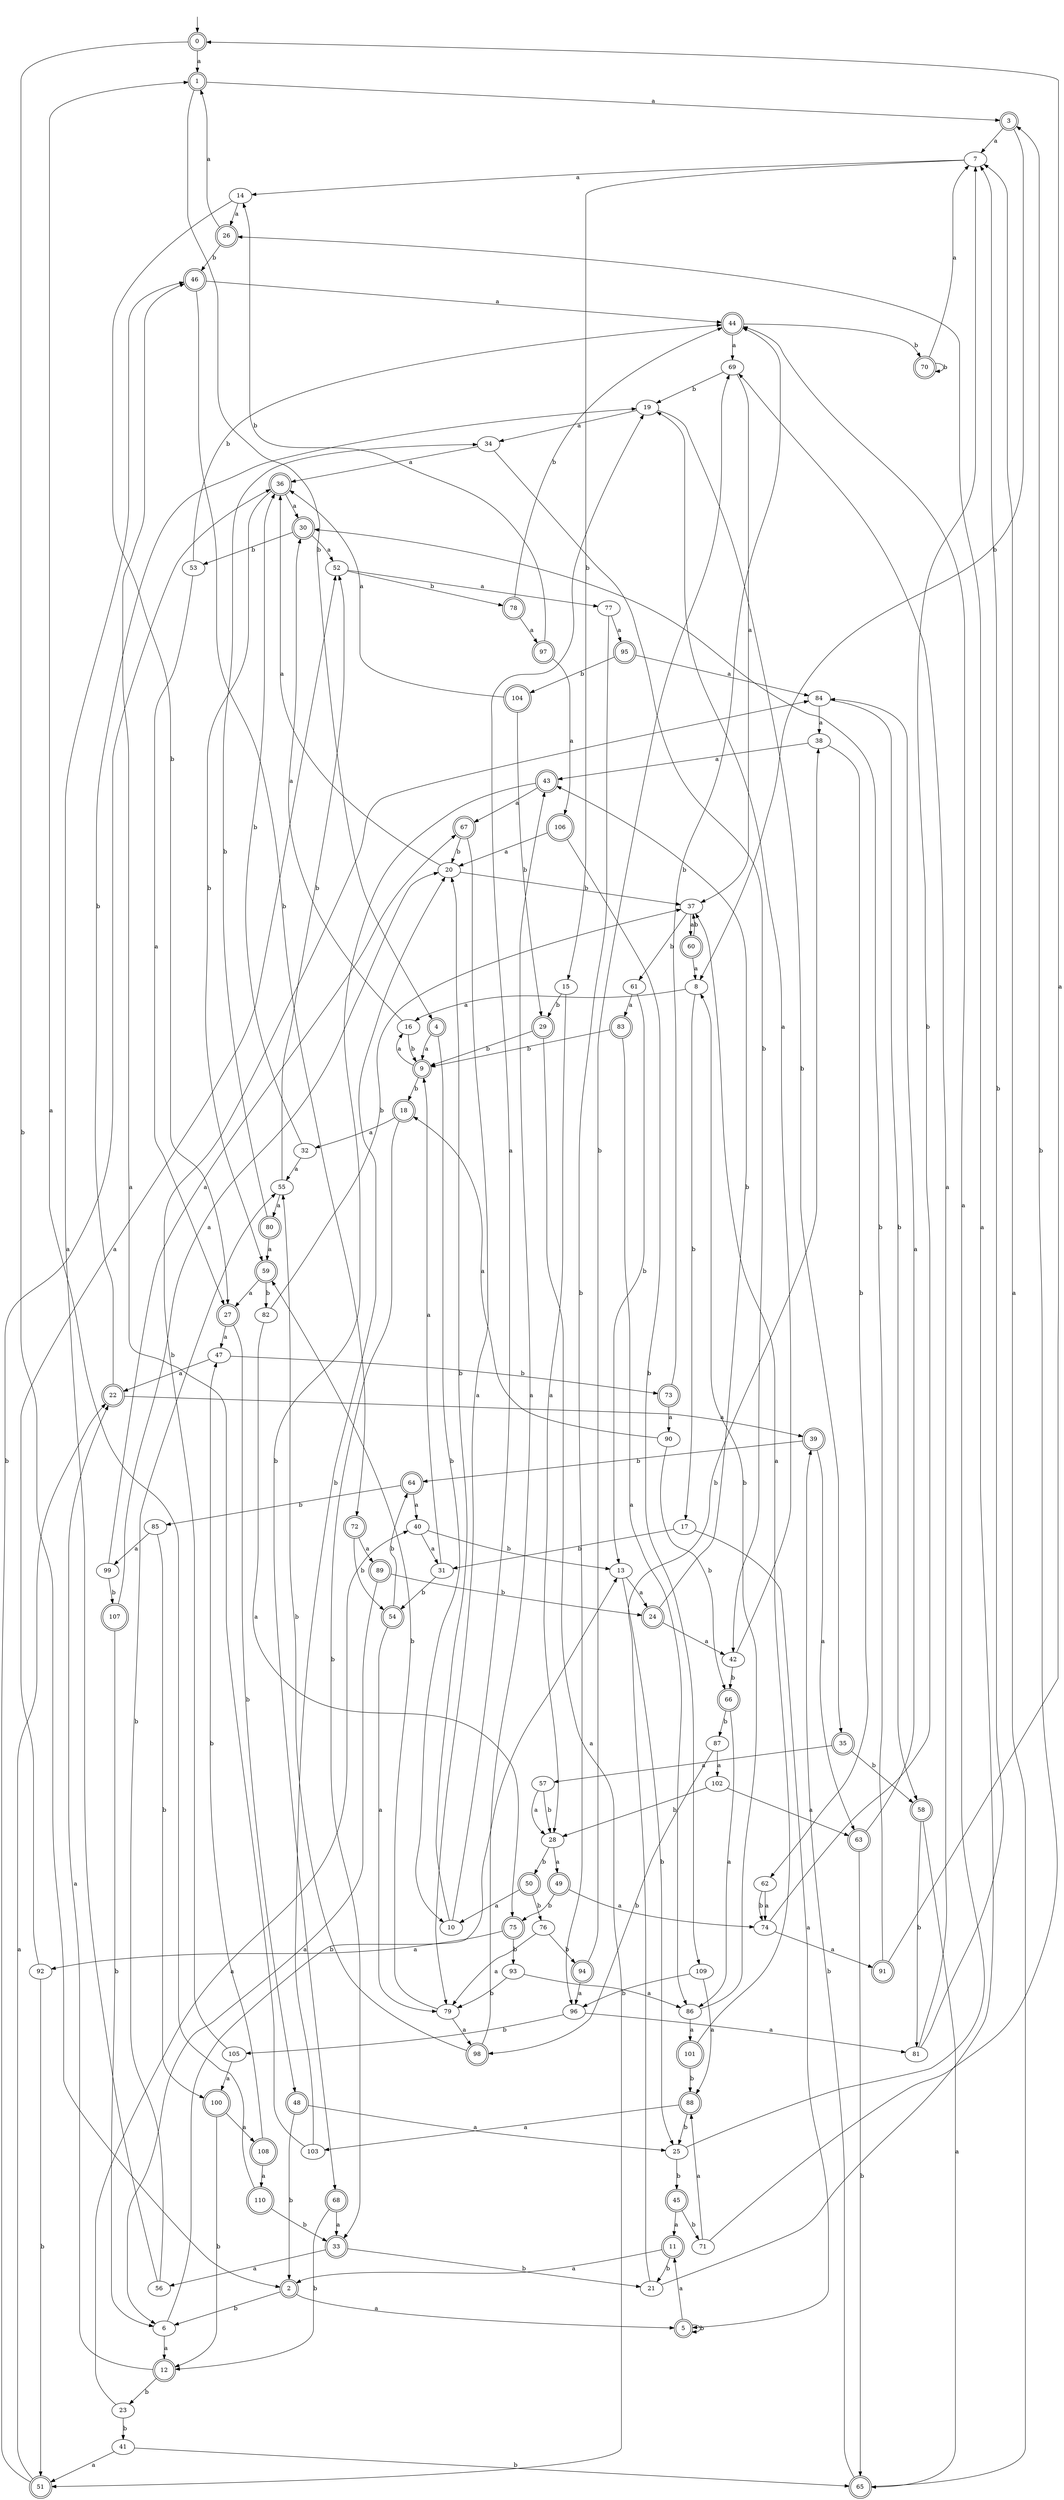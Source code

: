 digraph RandomDFA {
  __start0 [label="", shape=none];
  __start0 -> 0 [label=""];
  0 [shape=circle] [shape=doublecircle]
  0 -> 1 [label="a"]
  0 -> 2 [label="b"]
  1 [shape=doublecircle]
  1 -> 3 [label="a"]
  1 -> 4 [label="b"]
  2 [shape=doublecircle]
  2 -> 5 [label="a"]
  2 -> 6 [label="b"]
  3 [shape=doublecircle]
  3 -> 7 [label="a"]
  3 -> 8 [label="b"]
  4 [shape=doublecircle]
  4 -> 9 [label="a"]
  4 -> 10 [label="b"]
  5 [shape=doublecircle]
  5 -> 11 [label="a"]
  5 -> 5 [label="b"]
  6
  6 -> 12 [label="a"]
  6 -> 13 [label="b"]
  7
  7 -> 14 [label="a"]
  7 -> 15 [label="b"]
  8
  8 -> 16 [label="a"]
  8 -> 17 [label="b"]
  9 [shape=doublecircle]
  9 -> 16 [label="a"]
  9 -> 18 [label="b"]
  10
  10 -> 19 [label="a"]
  10 -> 20 [label="b"]
  11 [shape=doublecircle]
  11 -> 2 [label="a"]
  11 -> 21 [label="b"]
  12 [shape=doublecircle]
  12 -> 22 [label="a"]
  12 -> 23 [label="b"]
  13
  13 -> 24 [label="a"]
  13 -> 25 [label="b"]
  14
  14 -> 26 [label="a"]
  14 -> 27 [label="b"]
  15
  15 -> 28 [label="a"]
  15 -> 29 [label="b"]
  16
  16 -> 30 [label="a"]
  16 -> 9 [label="b"]
  17
  17 -> 5 [label="a"]
  17 -> 31 [label="b"]
  18 [shape=doublecircle]
  18 -> 32 [label="a"]
  18 -> 33 [label="b"]
  19
  19 -> 34 [label="a"]
  19 -> 35 [label="b"]
  20
  20 -> 36 [label="a"]
  20 -> 37 [label="b"]
  21
  21 -> 26 [label="a"]
  21 -> 38 [label="b"]
  22 [shape=doublecircle]
  22 -> 39 [label="a"]
  22 -> 19 [label="b"]
  23
  23 -> 40 [label="a"]
  23 -> 41 [label="b"]
  24 [shape=doublecircle]
  24 -> 42 [label="a"]
  24 -> 43 [label="b"]
  25
  25 -> 44 [label="a"]
  25 -> 45 [label="b"]
  26 [shape=doublecircle]
  26 -> 1 [label="a"]
  26 -> 46 [label="b"]
  27 [shape=doublecircle]
  27 -> 47 [label="a"]
  27 -> 48 [label="b"]
  28
  28 -> 49 [label="a"]
  28 -> 50 [label="b"]
  29 [shape=doublecircle]
  29 -> 51 [label="a"]
  29 -> 9 [label="b"]
  30 [shape=doublecircle]
  30 -> 52 [label="a"]
  30 -> 53 [label="b"]
  31
  31 -> 9 [label="a"]
  31 -> 54 [label="b"]
  32
  32 -> 55 [label="a"]
  32 -> 36 [label="b"]
  33 [shape=doublecircle]
  33 -> 56 [label="a"]
  33 -> 21 [label="b"]
  34
  34 -> 36 [label="a"]
  34 -> 42 [label="b"]
  35 [shape=doublecircle]
  35 -> 57 [label="a"]
  35 -> 58 [label="b"]
  36 [shape=doublecircle]
  36 -> 30 [label="a"]
  36 -> 59 [label="b"]
  37
  37 -> 60 [label="a"]
  37 -> 61 [label="b"]
  38
  38 -> 43 [label="a"]
  38 -> 62 [label="b"]
  39 [shape=doublecircle]
  39 -> 63 [label="a"]
  39 -> 64 [label="b"]
  40
  40 -> 31 [label="a"]
  40 -> 13 [label="b"]
  41
  41 -> 51 [label="a"]
  41 -> 65 [label="b"]
  42
  42 -> 19 [label="a"]
  42 -> 66 [label="b"]
  43 [shape=doublecircle]
  43 -> 67 [label="a"]
  43 -> 68 [label="b"]
  44 [shape=doublecircle]
  44 -> 69 [label="a"]
  44 -> 70 [label="b"]
  45 [shape=doublecircle]
  45 -> 11 [label="a"]
  45 -> 71 [label="b"]
  46 [shape=doublecircle]
  46 -> 44 [label="a"]
  46 -> 72 [label="b"]
  47
  47 -> 22 [label="a"]
  47 -> 73 [label="b"]
  48 [shape=doublecircle]
  48 -> 25 [label="a"]
  48 -> 2 [label="b"]
  49 [shape=doublecircle]
  49 -> 74 [label="a"]
  49 -> 75 [label="b"]
  50 [shape=doublecircle]
  50 -> 10 [label="a"]
  50 -> 76 [label="b"]
  51 [shape=doublecircle]
  51 -> 22 [label="a"]
  51 -> 36 [label="b"]
  52
  52 -> 77 [label="a"]
  52 -> 78 [label="b"]
  53
  53 -> 27 [label="a"]
  53 -> 44 [label="b"]
  54 [shape=doublecircle]
  54 -> 79 [label="a"]
  54 -> 64 [label="b"]
  55
  55 -> 80 [label="a"]
  55 -> 52 [label="b"]
  56
  56 -> 46 [label="a"]
  56 -> 55 [label="b"]
  57
  57 -> 28 [label="a"]
  57 -> 28 [label="b"]
  58 [shape=doublecircle]
  58 -> 65 [label="a"]
  58 -> 81 [label="b"]
  59 [shape=doublecircle]
  59 -> 27 [label="a"]
  59 -> 82 [label="b"]
  60 [shape=doublecircle]
  60 -> 8 [label="a"]
  60 -> 37 [label="b"]
  61
  61 -> 83 [label="a"]
  61 -> 13 [label="b"]
  62
  62 -> 74 [label="a"]
  62 -> 74 [label="b"]
  63 [shape=doublecircle]
  63 -> 84 [label="a"]
  63 -> 65 [label="b"]
  64 [shape=doublecircle]
  64 -> 40 [label="a"]
  64 -> 85 [label="b"]
  65 [shape=doublecircle]
  65 -> 7 [label="a"]
  65 -> 39 [label="b"]
  66 [shape=doublecircle]
  66 -> 86 [label="a"]
  66 -> 87 [label="b"]
  67 [shape=doublecircle]
  67 -> 79 [label="a"]
  67 -> 20 [label="b"]
  68 [shape=doublecircle]
  68 -> 33 [label="a"]
  68 -> 12 [label="b"]
  69
  69 -> 37 [label="a"]
  69 -> 19 [label="b"]
  70 [shape=doublecircle]
  70 -> 7 [label="a"]
  70 -> 70 [label="b"]
  71
  71 -> 88 [label="a"]
  71 -> 3 [label="b"]
  72 [shape=doublecircle]
  72 -> 89 [label="a"]
  72 -> 54 [label="b"]
  73 [shape=doublecircle]
  73 -> 90 [label="a"]
  73 -> 44 [label="b"]
  74
  74 -> 91 [label="a"]
  74 -> 7 [label="b"]
  75 [shape=doublecircle]
  75 -> 92 [label="a"]
  75 -> 93 [label="b"]
  76
  76 -> 79 [label="a"]
  76 -> 94 [label="b"]
  77
  77 -> 95 [label="a"]
  77 -> 96 [label="b"]
  78 [shape=doublecircle]
  78 -> 97 [label="a"]
  78 -> 44 [label="b"]
  79
  79 -> 98 [label="a"]
  79 -> 59 [label="b"]
  80 [shape=doublecircle]
  80 -> 59 [label="a"]
  80 -> 34 [label="b"]
  81
  81 -> 69 [label="a"]
  81 -> 7 [label="b"]
  82
  82 -> 75 [label="a"]
  82 -> 37 [label="b"]
  83 [shape=doublecircle]
  83 -> 86 [label="a"]
  83 -> 9 [label="b"]
  84
  84 -> 38 [label="a"]
  84 -> 58 [label="b"]
  85
  85 -> 99 [label="a"]
  85 -> 100 [label="b"]
  86
  86 -> 101 [label="a"]
  86 -> 8 [label="b"]
  87
  87 -> 102 [label="a"]
  87 -> 98 [label="b"]
  88 [shape=doublecircle]
  88 -> 103 [label="a"]
  88 -> 25 [label="b"]
  89 [shape=doublecircle]
  89 -> 6 [label="a"]
  89 -> 24 [label="b"]
  90
  90 -> 18 [label="a"]
  90 -> 66 [label="b"]
  91 [shape=doublecircle]
  91 -> 0 [label="a"]
  91 -> 30 [label="b"]
  92
  92 -> 52 [label="a"]
  92 -> 51 [label="b"]
  93
  93 -> 86 [label="a"]
  93 -> 79 [label="b"]
  94 [shape=doublecircle]
  94 -> 96 [label="a"]
  94 -> 69 [label="b"]
  95 [shape=doublecircle]
  95 -> 84 [label="a"]
  95 -> 104 [label="b"]
  96
  96 -> 81 [label="a"]
  96 -> 105 [label="b"]
  97 [shape=doublecircle]
  97 -> 106 [label="a"]
  97 -> 14 [label="b"]
  98 [shape=doublecircle]
  98 -> 43 [label="a"]
  98 -> 55 [label="b"]
  99
  99 -> 67 [label="a"]
  99 -> 107 [label="b"]
  100 [shape=doublecircle]
  100 -> 108 [label="a"]
  100 -> 12 [label="b"]
  101 [shape=doublecircle]
  101 -> 37 [label="a"]
  101 -> 88 [label="b"]
  102
  102 -> 63 [label="a"]
  102 -> 28 [label="b"]
  103
  103 -> 46 [label="a"]
  103 -> 20 [label="b"]
  104 [shape=doublecircle]
  104 -> 36 [label="a"]
  104 -> 29 [label="b"]
  105
  105 -> 100 [label="a"]
  105 -> 84 [label="b"]
  106 [shape=doublecircle]
  106 -> 20 [label="a"]
  106 -> 109 [label="b"]
  107 [shape=doublecircle]
  107 -> 20 [label="a"]
  107 -> 6 [label="b"]
  108 [shape=doublecircle]
  108 -> 110 [label="a"]
  108 -> 47 [label="b"]
  109
  109 -> 88 [label="a"]
  109 -> 96 [label="b"]
  110 [shape=doublecircle]
  110 -> 1 [label="a"]
  110 -> 33 [label="b"]
}
